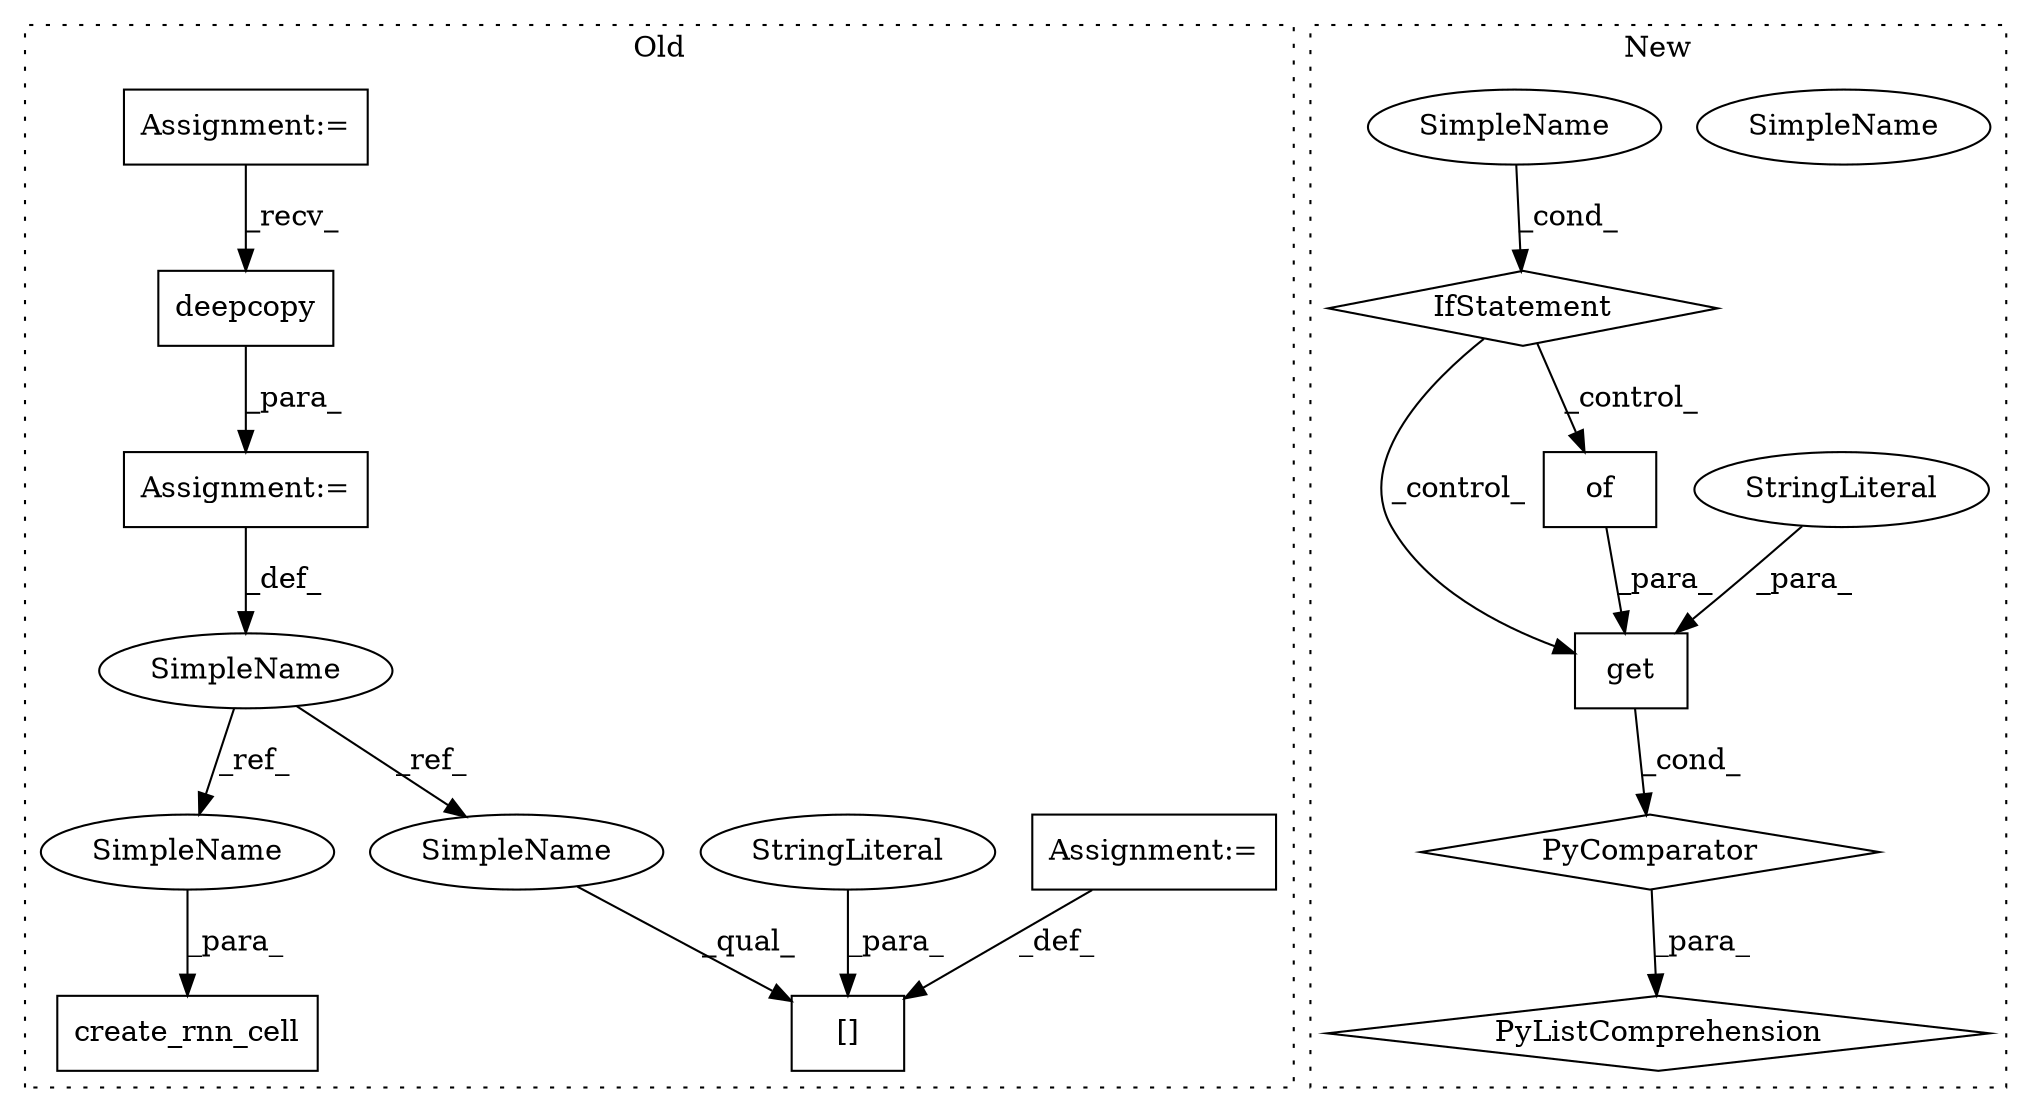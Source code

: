 digraph G {
subgraph cluster0 {
1 [label="create_rnn_cell" a="32" s="5721,5889" l="16,1" shape="box"];
8 [label="SimpleName" a="42" s="5094" l="11" shape="ellipse"];
9 [label="[]" a="2" s="5138,5161" l="12,1" shape="box"];
10 [label="StringLiteral" a="45" s="5150" l="11" shape="ellipse"];
12 [label="deepcopy" a="32" s="5111,5131" l="9,1" shape="box"];
13 [label="Assignment:=" a="7" s="4278" l="4" shape="box"];
14 [label="Assignment:=" a="7" s="5162" l="1" shape="box"];
15 [label="Assignment:=" a="7" s="5105" l="1" shape="box"];
17 [label="SimpleName" a="42" s="5770" l="11" shape="ellipse"];
18 [label="SimpleName" a="42" s="5138" l="11" shape="ellipse"];
label = "Old";
style="dotted";
}
subgraph cluster1 {
2 [label="get" a="32" s="5378,5409" l="4,1" shape="box"];
3 [label="SimpleName" a="42" s="5635" l="5" shape="ellipse"];
4 [label="of" a="32" s="5405" l="4" shape="box"];
5 [label="PyListComprehension" a="109" s="5329" l="319" shape="diamond"];
6 [label="StringLiteral" a="45" s="5382" l="18" shape="ellipse"];
7 [label="PyComparator" a="113" s="5588" l="52" shape="diamond"];
11 [label="IfStatement" a="25" s="5588" l="52" shape="diamond"];
16 [label="SimpleName" a="42" s="5635" l="5" shape="ellipse"];
label = "New";
style="dotted";
}
2 -> 7 [label="_cond_"];
4 -> 2 [label="_para_"];
6 -> 2 [label="_para_"];
7 -> 5 [label="_para_"];
8 -> 18 [label="_ref_"];
8 -> 17 [label="_ref_"];
10 -> 9 [label="_para_"];
11 -> 4 [label="_control_"];
11 -> 2 [label="_control_"];
12 -> 15 [label="_para_"];
13 -> 12 [label="_recv_"];
14 -> 9 [label="_def_"];
15 -> 8 [label="_def_"];
16 -> 11 [label="_cond_"];
17 -> 1 [label="_para_"];
18 -> 9 [label="_qual_"];
}